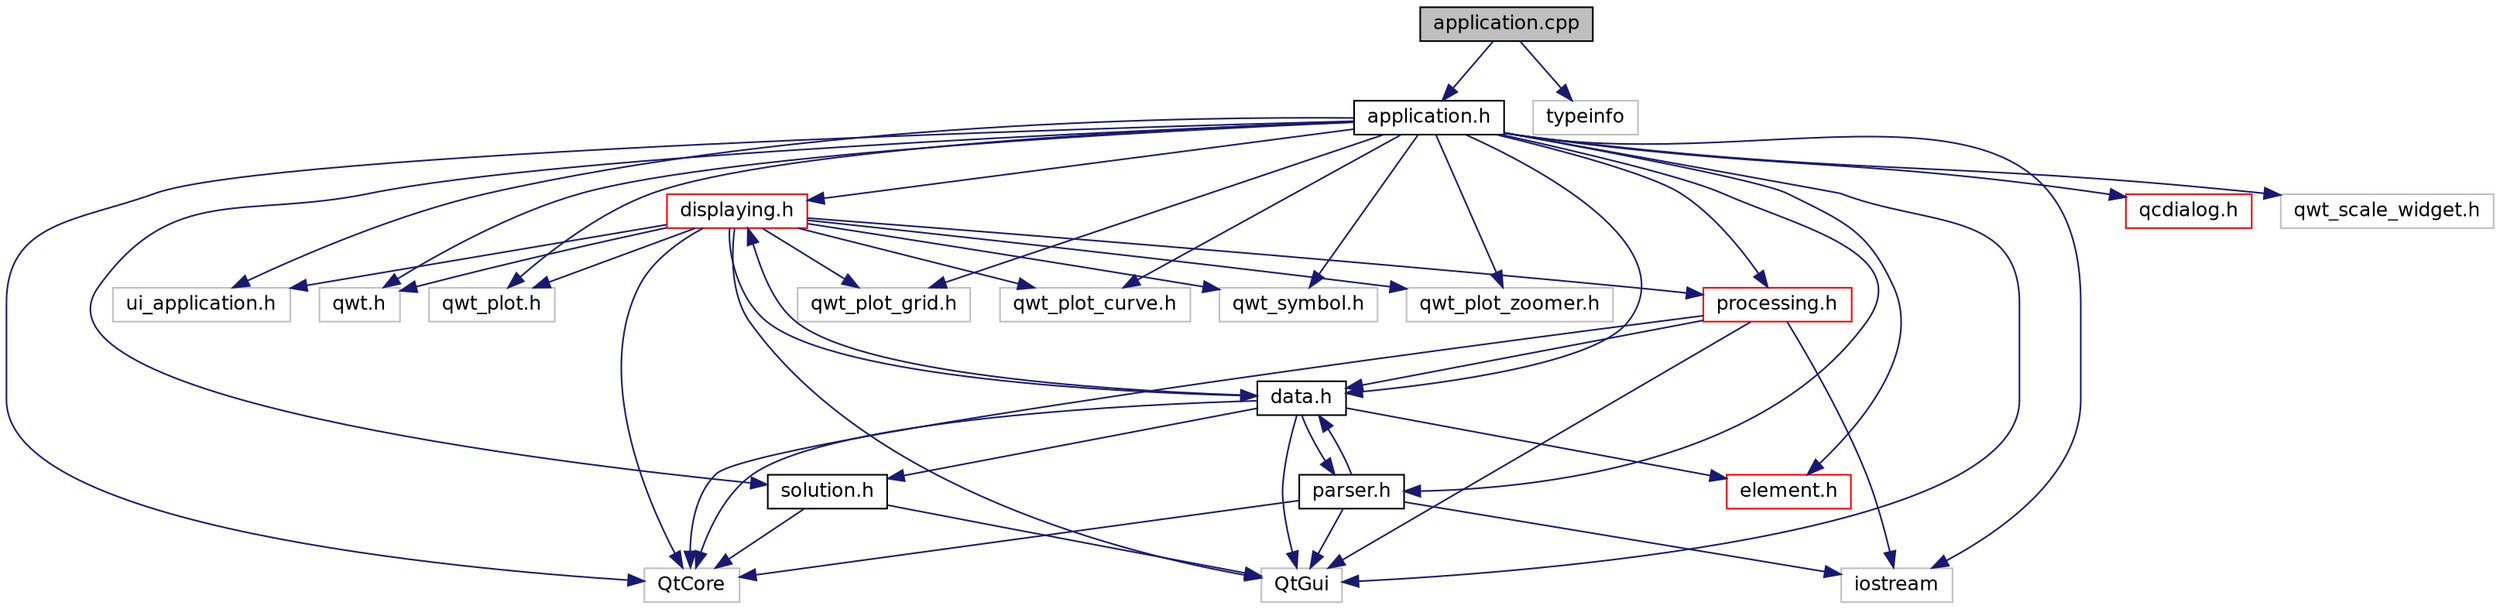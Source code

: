 digraph "application.cpp"
{
 // INTERACTIVE_SVG=YES
  edge [fontname="Helvetica",fontsize="12",labelfontname="Helvetica",labelfontsize="12"];
  node [fontname="Helvetica",fontsize="12",shape=record];
  Node1 [label="application.cpp",height=0.2,width=0.4,color="black", fillcolor="grey75", style="filled" fontcolor="black"];
  Node1 -> Node2 [color="midnightblue",fontsize="12",style="solid",fontname="Helvetica"];
  Node2 [label="application.h",height=0.2,width=0.4,color="black", fillcolor="white", style="filled",URL="$a00016.html"];
  Node2 -> Node3 [color="midnightblue",fontsize="12",style="solid",fontname="Helvetica"];
  Node3 [label="QtGui",height=0.2,width=0.4,color="grey75", fillcolor="white", style="filled"];
  Node2 -> Node4 [color="midnightblue",fontsize="12",style="solid",fontname="Helvetica"];
  Node4 [label="QtCore",height=0.2,width=0.4,color="grey75", fillcolor="white", style="filled"];
  Node2 -> Node5 [color="midnightblue",fontsize="12",style="solid",fontname="Helvetica"];
  Node5 [label="displaying.h",height=0.2,width=0.4,color="red", fillcolor="white", style="filled",URL="$a00021.html"];
  Node5 -> Node3 [color="midnightblue",fontsize="12",style="solid",fontname="Helvetica"];
  Node5 -> Node4 [color="midnightblue",fontsize="12",style="solid",fontname="Helvetica"];
  Node5 -> Node6 [color="midnightblue",fontsize="12",style="solid",fontname="Helvetica"];
  Node6 [label="ui_application.h",height=0.2,width=0.4,color="grey75", fillcolor="white", style="filled"];
  Node5 -> Node7 [color="midnightblue",fontsize="12",style="solid",fontname="Helvetica"];
  Node7 [label="data.h",height=0.2,width=0.4,color="black", fillcolor="white", style="filled",URL="$a00019.html"];
  Node7 -> Node3 [color="midnightblue",fontsize="12",style="solid",fontname="Helvetica"];
  Node7 -> Node4 [color="midnightblue",fontsize="12",style="solid",fontname="Helvetica"];
  Node7 -> Node8 [color="midnightblue",fontsize="12",style="solid",fontname="Helvetica"];
  Node8 [label="element.h",height=0.2,width=0.4,color="red", fillcolor="white", style="filled",URL="$a00025.html"];
  Node7 -> Node9 [color="midnightblue",fontsize="12",style="solid",fontname="Helvetica"];
  Node9 [label="solution.h",height=0.2,width=0.4,color="black", fillcolor="white", style="filled",URL="$a00037.html"];
  Node9 -> Node4 [color="midnightblue",fontsize="12",style="solid",fontname="Helvetica"];
  Node9 -> Node3 [color="midnightblue",fontsize="12",style="solid",fontname="Helvetica"];
  Node7 -> Node5 [color="midnightblue",fontsize="12",style="solid",fontname="Helvetica"];
  Node7 -> Node10 [color="midnightblue",fontsize="12",style="solid",fontname="Helvetica"];
  Node10 [label="parser.h",height=0.2,width=0.4,color="black", fillcolor="white", style="filled",URL="$a00028.html"];
  Node10 -> Node7 [color="midnightblue",fontsize="12",style="solid",fontname="Helvetica"];
  Node10 -> Node3 [color="midnightblue",fontsize="12",style="solid",fontname="Helvetica"];
  Node10 -> Node4 [color="midnightblue",fontsize="12",style="solid",fontname="Helvetica"];
  Node10 -> Node11 [color="midnightblue",fontsize="12",style="solid",fontname="Helvetica"];
  Node11 [label="iostream",height=0.2,width=0.4,color="grey75", fillcolor="white", style="filled"];
  Node5 -> Node12 [color="midnightblue",fontsize="12",style="solid",fontname="Helvetica"];
  Node12 [label="processing.h",height=0.2,width=0.4,color="red", fillcolor="white", style="filled",URL="$a00030.html"];
  Node12 -> Node4 [color="midnightblue",fontsize="12",style="solid",fontname="Helvetica"];
  Node12 -> Node3 [color="midnightblue",fontsize="12",style="solid",fontname="Helvetica"];
  Node12 -> Node11 [color="midnightblue",fontsize="12",style="solid",fontname="Helvetica"];
  Node12 -> Node7 [color="midnightblue",fontsize="12",style="solid",fontname="Helvetica"];
  Node5 -> Node13 [color="midnightblue",fontsize="12",style="solid",fontname="Helvetica"];
  Node13 [label="qwt.h",height=0.2,width=0.4,color="grey75", fillcolor="white", style="filled"];
  Node5 -> Node14 [color="midnightblue",fontsize="12",style="solid",fontname="Helvetica"];
  Node14 [label="qwt_plot.h",height=0.2,width=0.4,color="grey75", fillcolor="white", style="filled"];
  Node5 -> Node15 [color="midnightblue",fontsize="12",style="solid",fontname="Helvetica"];
  Node15 [label="qwt_plot_grid.h",height=0.2,width=0.4,color="grey75", fillcolor="white", style="filled"];
  Node5 -> Node16 [color="midnightblue",fontsize="12",style="solid",fontname="Helvetica"];
  Node16 [label="qwt_plot_curve.h",height=0.2,width=0.4,color="grey75", fillcolor="white", style="filled"];
  Node5 -> Node17 [color="midnightblue",fontsize="12",style="solid",fontname="Helvetica"];
  Node17 [label="qwt_symbol.h",height=0.2,width=0.4,color="grey75", fillcolor="white", style="filled"];
  Node5 -> Node18 [color="midnightblue",fontsize="12",style="solid",fontname="Helvetica"];
  Node18 [label="qwt_plot_zoomer.h",height=0.2,width=0.4,color="grey75", fillcolor="white", style="filled"];
  Node2 -> Node7 [color="midnightblue",fontsize="12",style="solid",fontname="Helvetica"];
  Node2 -> Node10 [color="midnightblue",fontsize="12",style="solid",fontname="Helvetica"];
  Node2 -> Node8 [color="midnightblue",fontsize="12",style="solid",fontname="Helvetica"];
  Node2 -> Node9 [color="midnightblue",fontsize="12",style="solid",fontname="Helvetica"];
  Node2 -> Node12 [color="midnightblue",fontsize="12",style="solid",fontname="Helvetica"];
  Node2 -> Node6 [color="midnightblue",fontsize="12",style="solid",fontname="Helvetica"];
  Node2 -> Node19 [color="midnightblue",fontsize="12",style="solid",fontname="Helvetica"];
  Node19 [label="qcdialog.h",height=0.2,width=0.4,color="red", fillcolor="white", style="filled",URL="$a00032.html"];
  Node2 -> Node13 [color="midnightblue",fontsize="12",style="solid",fontname="Helvetica"];
  Node2 -> Node14 [color="midnightblue",fontsize="12",style="solid",fontname="Helvetica"];
  Node2 -> Node15 [color="midnightblue",fontsize="12",style="solid",fontname="Helvetica"];
  Node2 -> Node16 [color="midnightblue",fontsize="12",style="solid",fontname="Helvetica"];
  Node2 -> Node17 [color="midnightblue",fontsize="12",style="solid",fontname="Helvetica"];
  Node2 -> Node20 [color="midnightblue",fontsize="12",style="solid",fontname="Helvetica"];
  Node20 [label="qwt_scale_widget.h",height=0.2,width=0.4,color="grey75", fillcolor="white", style="filled"];
  Node2 -> Node18 [color="midnightblue",fontsize="12",style="solid",fontname="Helvetica"];
  Node2 -> Node11 [color="midnightblue",fontsize="12",style="solid",fontname="Helvetica"];
  Node1 -> Node21 [color="midnightblue",fontsize="12",style="solid",fontname="Helvetica"];
  Node21 [label="typeinfo",height=0.2,width=0.4,color="grey75", fillcolor="white", style="filled"];
}
